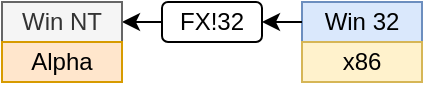 <mxfile version="10.8.0" type="device"><diagram id="e8WyqrXFAZDyzGoosRig" name="Page-1"><mxGraphModel dx="1119" dy="715" grid="1" gridSize="10" guides="1" tooltips="1" connect="1" arrows="1" fold="1" page="1" pageScale="1" pageWidth="850" pageHeight="1100" math="0" shadow="0"><root><mxCell id="0"/><mxCell id="1" parent="0"/><mxCell id="kewUxpRsaYRjkN0e0Knj-5" value="FX!32" style="rounded=1;whiteSpace=wrap;html=1;fillColor=none;" parent="1" vertex="1"><mxGeometry x="120" y="40" width="50" height="20" as="geometry"/></mxCell><mxCell id="kewUxpRsaYRjkN0e0Knj-7" value="" style="group" parent="1" vertex="1" connectable="0"><mxGeometry x="190" y="40" width="60" height="40" as="geometry"/></mxCell><mxCell id="kewUxpRsaYRjkN0e0Knj-3" value="Win 32" style="rounded=0;whiteSpace=wrap;html=1;fillColor=#dae8fc;strokeColor=#6c8ebf;" parent="kewUxpRsaYRjkN0e0Knj-7" vertex="1"><mxGeometry width="60" height="20" as="geometry"/></mxCell><mxCell id="kewUxpRsaYRjkN0e0Knj-4" value="x86" style="rounded=0;whiteSpace=wrap;html=1;fillColor=#fff2cc;strokeColor=#d6b656;" parent="kewUxpRsaYRjkN0e0Knj-7" vertex="1"><mxGeometry y="20" width="60" height="20" as="geometry"/></mxCell><mxCell id="kewUxpRsaYRjkN0e0Knj-8" value="" style="endArrow=classic;html=1;" parent="1" source="kewUxpRsaYRjkN0e0Knj-5" target="kewUxpRsaYRjkN0e0Knj-1" edge="1"><mxGeometry width="50" height="50" relative="1" as="geometry"><mxPoint x="150" y="100" as="sourcePoint"/><mxPoint x="130" y="40" as="targetPoint"/></mxGeometry></mxCell><mxCell id="kewUxpRsaYRjkN0e0Knj-9" value="" style="endArrow=classic;html=1;" parent="1" source="kewUxpRsaYRjkN0e0Knj-3" target="kewUxpRsaYRjkN0e0Knj-5" edge="1"><mxGeometry width="50" height="50" relative="1" as="geometry"><mxPoint x="150" y="170" as="sourcePoint"/><mxPoint x="200" y="120" as="targetPoint"/></mxGeometry></mxCell><mxCell id="kewUxpRsaYRjkN0e0Knj-1" value="Win NT" style="rounded=0;whiteSpace=wrap;html=1;fillColor=#f5f5f5;strokeColor=#666666;fontColor=#333333;" parent="1" vertex="1"><mxGeometry x="40" y="40" width="60" height="20" as="geometry"/></mxCell><mxCell id="kewUxpRsaYRjkN0e0Knj-2" value="Alpha" style="rounded=0;whiteSpace=wrap;html=1;fillColor=#ffe6cc;strokeColor=#d79b00;" parent="1" vertex="1"><mxGeometry x="40" y="60" width="60" height="20" as="geometry"/></mxCell></root></mxGraphModel></diagram></mxfile>